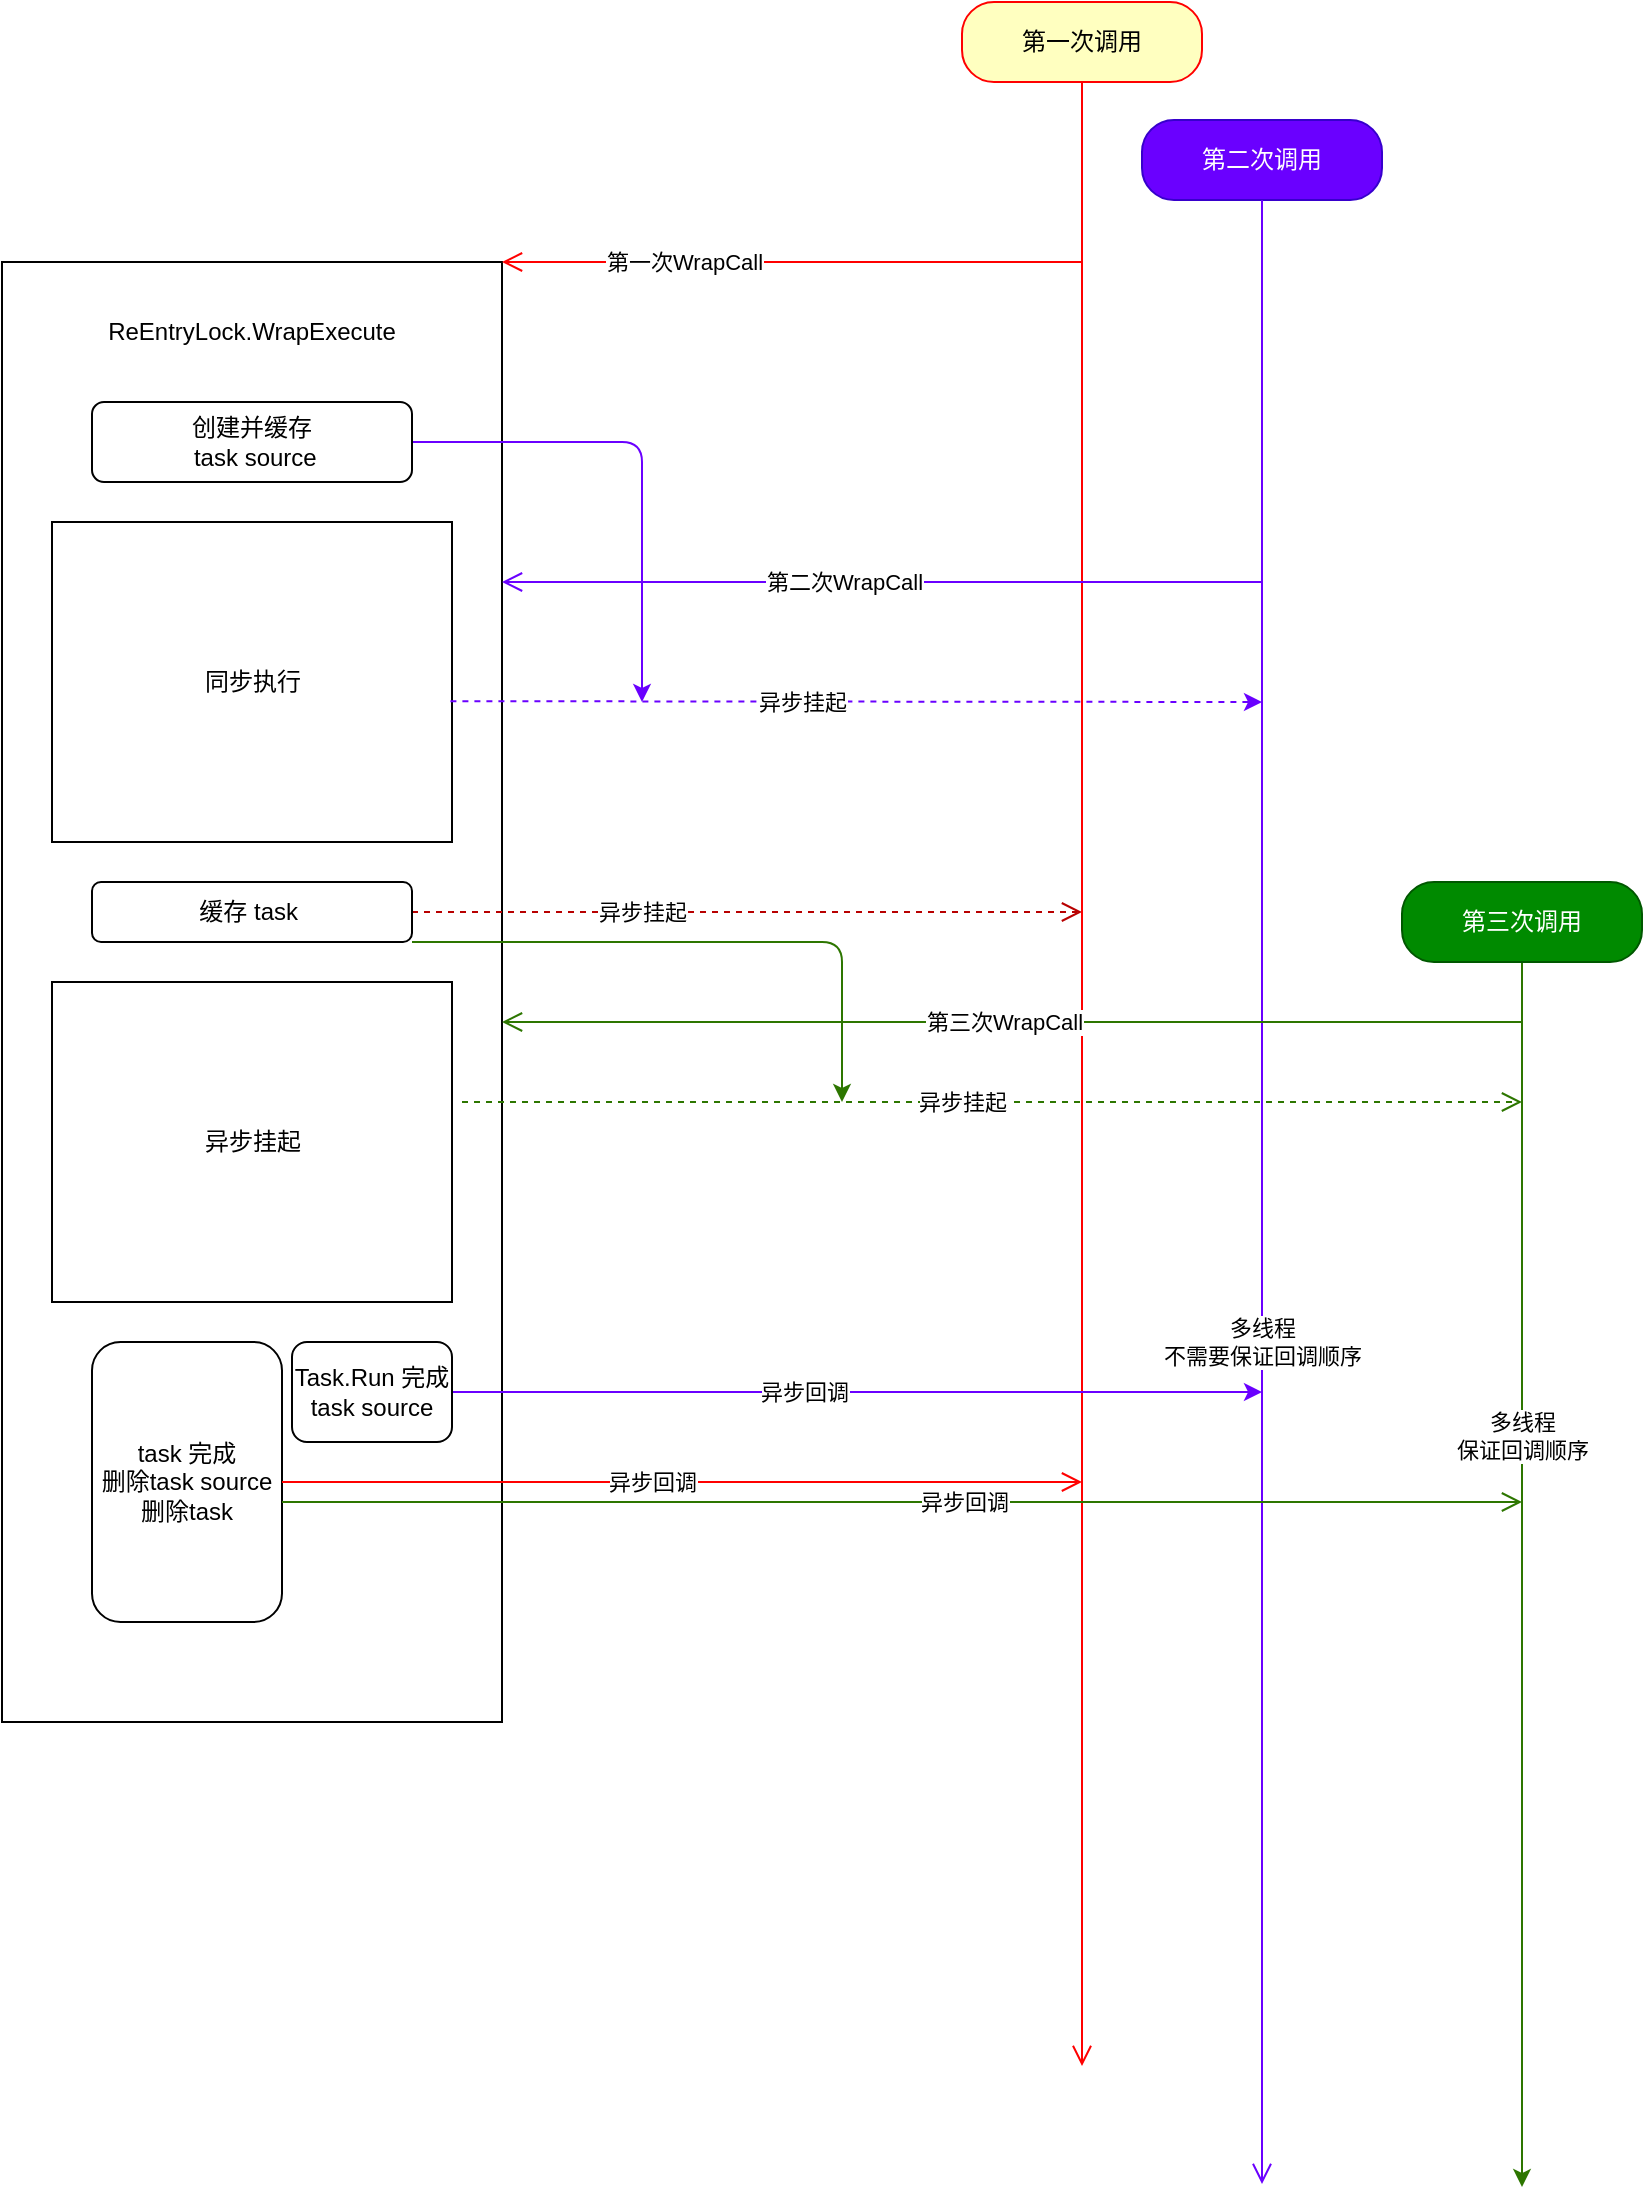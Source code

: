 <mxfile>
    <diagram id="s9wcKp3O_u_AmQT7FkL7" name="第 1 页">
        <mxGraphModel dx="888" dy="649" grid="1" gridSize="10" guides="1" tooltips="1" connect="1" arrows="1" fold="1" page="1" pageScale="1" pageWidth="827" pageHeight="1169" math="0" shadow="0">
            <root>
                <mxCell id="0"/>
                <mxCell id="1" parent="0"/>
                <mxCell id="2" value="" style="html=1;points=[];perimeter=orthogonalPerimeter;align=center;" vertex="1" parent="1">
                    <mxGeometry x="60" y="140" width="250" height="730" as="geometry"/>
                </mxCell>
                <mxCell id="3" value="" style="html=1;verticalAlign=bottom;endArrow=open;fillColor=#a20025;strokeColor=#ff0000;endSize=8;" edge="1" parent="1">
                    <mxGeometry relative="1" as="geometry">
                        <mxPoint x="600" y="140" as="sourcePoint"/>
                        <mxPoint x="310" y="140" as="targetPoint"/>
                    </mxGeometry>
                </mxCell>
                <mxCell id="39" value="第一次WrapCall" style="edgeLabel;html=1;align=center;verticalAlign=middle;resizable=0;points=[];" vertex="1" connectable="0" parent="3">
                    <mxGeometry x="0.084" y="1" relative="1" as="geometry">
                        <mxPoint x="-42" y="-1" as="offset"/>
                    </mxGeometry>
                </mxCell>
                <mxCell id="4" value="" style="html=1;verticalAlign=bottom;endArrow=open;dashed=1;endSize=8;exitX=1;exitY=0.5;exitDx=0;exitDy=0;fillColor=#a20025;strokeColor=#B80000;" edge="1" source="14" parent="1">
                    <mxGeometry relative="1" as="geometry">
                        <mxPoint x="600" y="465" as="targetPoint"/>
                    </mxGeometry>
                </mxCell>
                <mxCell id="41" value="异步挂起" style="edgeLabel;html=1;align=center;verticalAlign=middle;resizable=0;points=[];" vertex="1" connectable="0" parent="4">
                    <mxGeometry x="0.082" y="-2" relative="1" as="geometry">
                        <mxPoint x="-66" y="-2" as="offset"/>
                    </mxGeometry>
                </mxCell>
                <mxCell id="5" value="同步执行" style="html=1;points=[];perimeter=orthogonalPerimeter;" vertex="1" parent="1">
                    <mxGeometry x="85" y="270" width="200" height="160" as="geometry"/>
                </mxCell>
                <mxCell id="8" value="&lt;span style=&quot;&quot;&gt;ReEntryLock.WrapExecute&lt;/span&gt;" style="text;html=1;strokeColor=none;fillColor=none;align=center;verticalAlign=middle;whiteSpace=wrap;rounded=0;" vertex="1" parent="1">
                    <mxGeometry x="100" y="160" width="170" height="30" as="geometry"/>
                </mxCell>
                <mxCell id="9" value="异步挂起" style="html=1;points=[];perimeter=orthogonalPerimeter;" vertex="1" parent="1">
                    <mxGeometry x="85" y="500" width="200" height="160" as="geometry"/>
                </mxCell>
                <mxCell id="26" style="edgeStyle=none;html=1;exitX=0.996;exitY=0.56;exitDx=0;exitDy=0;strokeColor=#6A00FF;exitPerimeter=0;dashed=1;" edge="1" parent="1" source="5">
                    <mxGeometry relative="1" as="geometry">
                        <mxPoint x="690" y="360" as="targetPoint"/>
                        <Array as="points"/>
                    </mxGeometry>
                </mxCell>
                <mxCell id="28" value="异步挂起" style="edgeLabel;html=1;align=center;verticalAlign=middle;resizable=0;points=[];" vertex="1" connectable="0" parent="26">
                    <mxGeometry x="0.078" relative="1" as="geometry">
                        <mxPoint x="-43" as="offset"/>
                    </mxGeometry>
                </mxCell>
                <mxCell id="27" style="edgeStyle=none;html=1;strokeColor=#6A00FF;" edge="1" parent="1" source="13">
                    <mxGeometry relative="1" as="geometry">
                        <mxPoint x="380" y="360" as="targetPoint"/>
                        <Array as="points">
                            <mxPoint x="380" y="230"/>
                        </Array>
                    </mxGeometry>
                </mxCell>
                <mxCell id="13" value="创建并缓存&lt;br&gt;&amp;nbsp;task source" style="rounded=1;whiteSpace=wrap;html=1;" vertex="1" parent="1">
                    <mxGeometry x="105" y="210" width="160" height="40" as="geometry"/>
                </mxCell>
                <mxCell id="45" style="edgeStyle=none;html=1;strokeColor=#2D7600;exitX=1;exitY=1;exitDx=0;exitDy=0;fillColor=#60a917;" edge="1" parent="1" source="14">
                    <mxGeometry relative="1" as="geometry">
                        <mxPoint x="480" y="560" as="targetPoint"/>
                        <Array as="points">
                            <mxPoint x="480" y="480"/>
                        </Array>
                    </mxGeometry>
                </mxCell>
                <mxCell id="14" value="缓存 task&amp;nbsp;" style="rounded=1;whiteSpace=wrap;html=1;" vertex="1" parent="1">
                    <mxGeometry x="105" y="450" width="160" height="30" as="geometry"/>
                </mxCell>
                <mxCell id="15" value="task 完成&lt;br&gt;删除task source&lt;br&gt;删除task" style="rounded=1;whiteSpace=wrap;html=1;" vertex="1" parent="1">
                    <mxGeometry x="105" y="680" width="95" height="140" as="geometry"/>
                </mxCell>
                <mxCell id="17" value="第一次调用" style="rounded=1;whiteSpace=wrap;html=1;arcSize=40;fontColor=#000000;fillColor=#ffffc0;strokeColor=#ff0000;" vertex="1" parent="1">
                    <mxGeometry x="540" y="10" width="120" height="40" as="geometry"/>
                </mxCell>
                <mxCell id="18" value="" style="edgeStyle=orthogonalEdgeStyle;html=1;verticalAlign=bottom;endArrow=open;endSize=8;strokeColor=#ff0000;exitX=0.5;exitY=1;exitDx=0;exitDy=0;" edge="1" source="17" parent="1">
                    <mxGeometry relative="1" as="geometry">
                        <mxPoint x="600" y="1042" as="targetPoint"/>
                    </mxGeometry>
                </mxCell>
                <mxCell id="19" value="" style="html=1;verticalAlign=bottom;endArrow=open;endSize=8;exitX=1;exitY=0.5;exitDx=0;exitDy=0;fillColor=#a20025;strokeColor=#ff0000;" edge="1" parent="1" source="15">
                    <mxGeometry relative="1" as="geometry">
                        <mxPoint x="600" y="750" as="targetPoint"/>
                        <mxPoint x="275" y="475" as="sourcePoint"/>
                    </mxGeometry>
                </mxCell>
                <mxCell id="32" value="异步回调" style="edgeLabel;html=1;align=center;verticalAlign=middle;resizable=0;points=[];" vertex="1" connectable="0" parent="19">
                    <mxGeometry x="0.143" relative="1" as="geometry">
                        <mxPoint x="-44" as="offset"/>
                    </mxGeometry>
                </mxCell>
                <mxCell id="20" value="第二次调用" style="rounded=1;whiteSpace=wrap;html=1;arcSize=40;fontColor=#ffffff;fillColor=#6A00FF;strokeColor=#3700CC;" vertex="1" parent="1">
                    <mxGeometry x="630" y="69" width="120" height="40" as="geometry"/>
                </mxCell>
                <mxCell id="21" value="" style="edgeStyle=orthogonalEdgeStyle;html=1;verticalAlign=bottom;endArrow=open;endSize=8;strokeColor=#6A00FF;exitX=0.5;exitY=1;exitDx=0;exitDy=0;fillColor=#6a00ff;" edge="1" source="20" parent="1">
                    <mxGeometry relative="1" as="geometry">
                        <mxPoint x="690" y="1101" as="targetPoint"/>
                    </mxGeometry>
                </mxCell>
                <mxCell id="33" value="多线程&lt;br&gt;不需要保证回调顺序" style="edgeLabel;html=1;align=center;verticalAlign=middle;resizable=0;points=[];" vertex="1" connectable="0" parent="21">
                    <mxGeometry x="-0.929" y="-1" relative="1" as="geometry">
                        <mxPoint x="1" y="536" as="offset"/>
                    </mxGeometry>
                </mxCell>
                <mxCell id="22" value="" style="html=1;verticalAlign=bottom;endArrow=open;fillColor=#6a00ff;strokeColor=#6A00FF;endSize=8;" edge="1" parent="1">
                    <mxGeometry relative="1" as="geometry">
                        <mxPoint x="690" y="300" as="sourcePoint"/>
                        <mxPoint x="310" y="300" as="targetPoint"/>
                    </mxGeometry>
                </mxCell>
                <mxCell id="40" value="第二次WrapCall" style="edgeLabel;html=1;align=center;verticalAlign=middle;resizable=0;points=[];" vertex="1" connectable="0" parent="22">
                    <mxGeometry x="-0.12" relative="1" as="geometry">
                        <mxPoint x="-42" as="offset"/>
                    </mxGeometry>
                </mxCell>
                <mxCell id="30" style="edgeStyle=none;html=1;strokeColor=#6A00FF;" edge="1" parent="1" source="29">
                    <mxGeometry relative="1" as="geometry">
                        <mxPoint x="690" y="705" as="targetPoint"/>
                    </mxGeometry>
                </mxCell>
                <mxCell id="31" value="异步回调" style="edgeLabel;html=1;align=center;verticalAlign=middle;resizable=0;points=[];" vertex="1" connectable="0" parent="30">
                    <mxGeometry x="0.059" y="-1" relative="1" as="geometry">
                        <mxPoint x="-39" y="-1" as="offset"/>
                    </mxGeometry>
                </mxCell>
                <mxCell id="29" value="Task.Run 完成task source&lt;br&gt;" style="rounded=1;whiteSpace=wrap;html=1;" vertex="1" parent="1">
                    <mxGeometry x="205" y="680" width="80" height="50" as="geometry"/>
                </mxCell>
                <mxCell id="36" style="edgeStyle=none;html=1;strokeColor=#2D7600;fillColor=#60a917;" edge="1" parent="1" source="34">
                    <mxGeometry relative="1" as="geometry">
                        <mxPoint x="820" y="1102.5" as="targetPoint"/>
                    </mxGeometry>
                </mxCell>
                <mxCell id="49" value="多线程&lt;br&gt;保证回调顺序" style="edgeLabel;html=1;align=center;verticalAlign=middle;resizable=0;points=[];" vertex="1" connectable="0" parent="36">
                    <mxGeometry x="-0.227" relative="1" as="geometry">
                        <mxPoint as="offset"/>
                    </mxGeometry>
                </mxCell>
                <mxCell id="34" value="第三次调用" style="rounded=1;whiteSpace=wrap;html=1;arcSize=40;fontColor=#ffffff;fillColor=#008a00;strokeColor=#005700;" vertex="1" parent="1">
                    <mxGeometry x="760" y="450" width="120" height="40" as="geometry"/>
                </mxCell>
                <mxCell id="37" value="" style="html=1;verticalAlign=bottom;endArrow=open;fillColor=#60a917;strokeColor=#2D7600;endSize=8;" edge="1" parent="1" target="2">
                    <mxGeometry relative="1" as="geometry">
                        <mxPoint x="820" y="520" as="sourcePoint"/>
                        <mxPoint x="330" y="570" as="targetPoint"/>
                    </mxGeometry>
                </mxCell>
                <mxCell id="42" value="第三次WrapCall" style="edgeLabel;html=1;align=center;verticalAlign=middle;resizable=0;points=[];" vertex="1" connectable="0" parent="37">
                    <mxGeometry x="-0.286" y="2" relative="1" as="geometry">
                        <mxPoint x="-77" y="-2" as="offset"/>
                    </mxGeometry>
                </mxCell>
                <mxCell id="43" value="" style="html=1;verticalAlign=bottom;endArrow=open;dashed=1;endSize=8;fillColor=#60a917;strokeColor=#2D7600;" edge="1" parent="1">
                    <mxGeometry relative="1" as="geometry">
                        <mxPoint x="820" y="560" as="targetPoint"/>
                        <mxPoint x="290" y="560" as="sourcePoint"/>
                    </mxGeometry>
                </mxCell>
                <mxCell id="44" value="异步挂起" style="edgeLabel;html=1;align=center;verticalAlign=middle;resizable=0;points=[];" vertex="1" connectable="0" parent="43">
                    <mxGeometry x="0.082" y="-2" relative="1" as="geometry">
                        <mxPoint x="-37" y="-2" as="offset"/>
                    </mxGeometry>
                </mxCell>
                <mxCell id="46" value="" style="html=1;verticalAlign=bottom;endArrow=open;endSize=8;exitX=1;exitY=0.571;exitDx=0;exitDy=0;fillColor=#60a917;strokeColor=#2D7600;exitPerimeter=0;" edge="1" parent="1" source="15">
                    <mxGeometry relative="1" as="geometry">
                        <mxPoint x="820" y="760" as="targetPoint"/>
                        <mxPoint x="210" y="760" as="sourcePoint"/>
                    </mxGeometry>
                </mxCell>
                <mxCell id="47" value="异步回调" style="edgeLabel;html=1;align=center;verticalAlign=middle;resizable=0;points=[];" vertex="1" connectable="0" parent="46">
                    <mxGeometry x="0.143" relative="1" as="geometry">
                        <mxPoint x="-14" as="offset"/>
                    </mxGeometry>
                </mxCell>
            </root>
        </mxGraphModel>
    </diagram>
</mxfile>